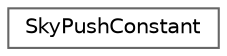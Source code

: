 digraph "Graphical Class Hierarchy"
{
 // LATEX_PDF_SIZE
  bgcolor="transparent";
  edge [fontname=Helvetica,fontsize=10,labelfontname=Helvetica,labelfontsize=10];
  node [fontname=Helvetica,fontsize=10,shape=box,height=0.2,width=0.4];
  rankdir="LR";
  Node0 [id="Node000000",label="SkyPushConstant",height=0.2,width=0.4,color="grey40", fillcolor="white", style="filled",URL="$struct_sky_push_constant.html",tooltip=" "];
}

